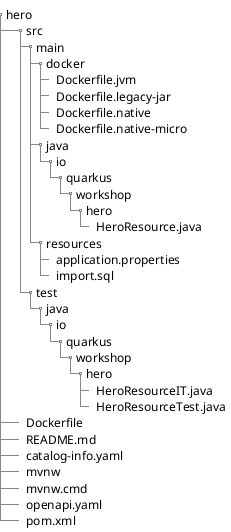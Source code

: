 @startsalt
{
{
T
hero
++  src
+++  main
++++  docker
+++++  Dockerfile.jvm
+++++  Dockerfile.legacy-jar
+++++  Dockerfile.native
+++++  Dockerfile.native-micro
++++  java
+++++  io
++++++  quarkus
+++++++  workshop
++++++++  hero
+++++++++  HeroResource.java
++++  resources
+++++  application.properties
+++++  import.sql
+++  test
++++  java
+++++  io
++++++  quarkus
+++++++  workshop
++++++++  hero
+++++++++  HeroResourceIT.java
+++++++++  HeroResourceTest.java
++ Dockerfile
++ README.md
++ catalog-info.yaml
++ mvnw
++ mvnw.cmd
++ openapi.yaml
++ pom.xml
}
}
@endsalt
